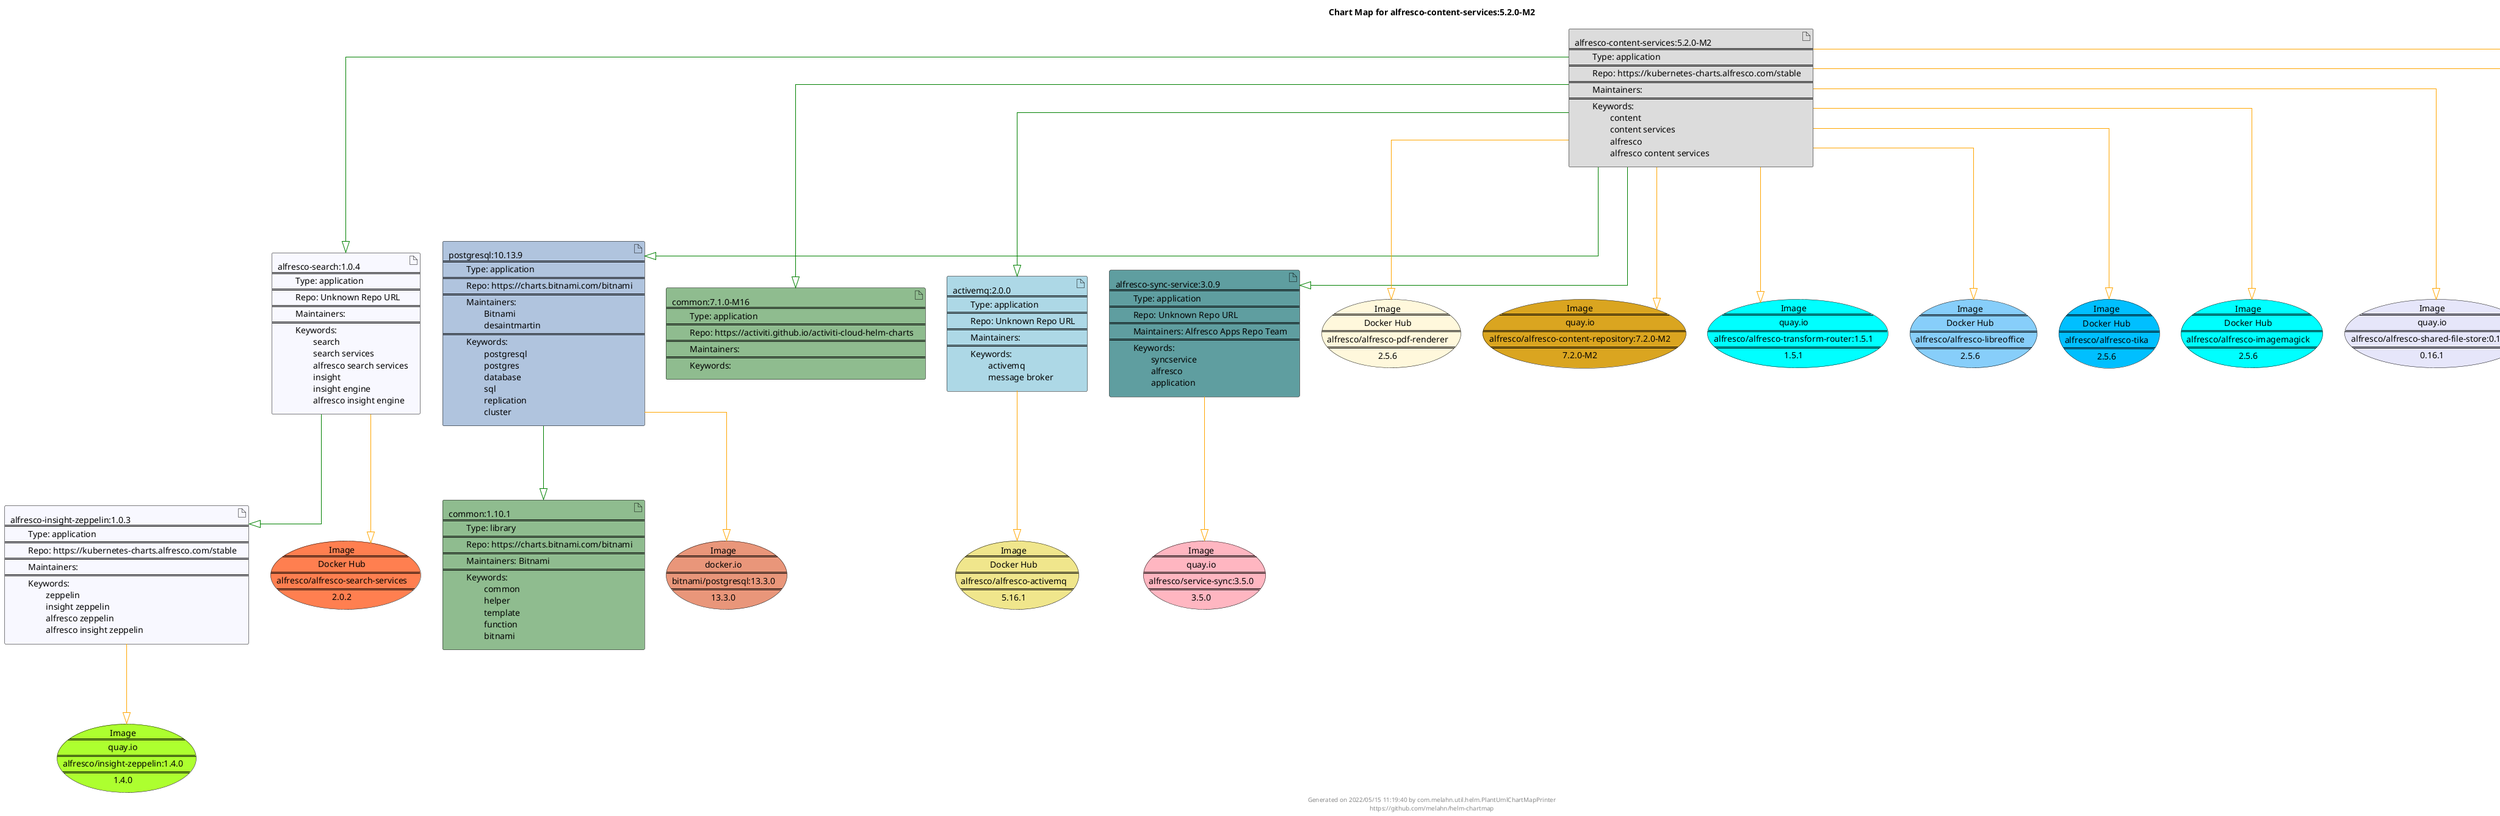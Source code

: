@startuml
skinparam linetype ortho
skinparam backgroundColor white
skinparam usecaseBorderColor black
skinparam usecaseArrowColor LightSlateGray
skinparam artifactBorderColor black
skinparam artifactArrowColor LightSlateGray

title Chart Map for alfresco-content-services:5.2.0-M2

'There are 8 referenced Helm Charts
artifact "alfresco-content-services:5.2.0-M2\n====\n\tType: application\n====\n\tRepo: https://kubernetes-charts.alfresco.com/stable\n====\n\tMaintainers: \n====\n\tKeywords: \n\t\tcontent\n\t\tcontent services\n\t\talfresco\n\t\talfresco content services" as alfresco_content_services_5_2_0_M2 #Gainsboro
artifact "alfresco-insight-zeppelin:1.0.3\n====\n\tType: application\n====\n\tRepo: https://kubernetes-charts.alfresco.com/stable\n====\n\tMaintainers: \n====\n\tKeywords: \n\t\tzeppelin\n\t\tinsight zeppelin\n\t\talfresco zeppelin\n\t\talfresco insight zeppelin" as alfresco_insight_zeppelin_1_0_3 #GhostWhite
artifact "alfresco-search:1.0.4\n====\n\tType: application\n====\n\tRepo: Unknown Repo URL\n====\n\tMaintainers: \n====\n\tKeywords: \n\t\tsearch\n\t\tsearch services\n\t\talfresco search services\n\t\tinsight\n\t\tinsight engine\n\t\talfresco insight engine" as alfresco_search_1_0_4 #GhostWhite
artifact "postgresql:10.13.9\n====\n\tType: application\n====\n\tRepo: https://charts.bitnami.com/bitnami\n====\n\tMaintainers: \n\t\tBitnami\n\t\tdesaintmartin\n====\n\tKeywords: \n\t\tpostgresql\n\t\tpostgres\n\t\tdatabase\n\t\tsql\n\t\treplication\n\t\tcluster" as postgresql_10_13_9 #LightSteelBlue
artifact "common:7.1.0-M16\n====\n\tType: application\n====\n\tRepo: https://activiti.github.io/activiti-cloud-helm-charts\n====\n\tMaintainers: \n====\n\tKeywords: " as common_7_1_0_M16 #DarkSeaGreen
artifact "common:1.10.1\n====\n\tType: library\n====\n\tRepo: https://charts.bitnami.com/bitnami\n====\n\tMaintainers: Bitnami\n====\n\tKeywords: \n\t\tcommon\n\t\thelper\n\t\ttemplate\n\t\tfunction\n\t\tbitnami" as common_1_10_1 #DarkSeaGreen
artifact "activemq:2.0.0\n====\n\tType: application\n====\n\tRepo: Unknown Repo URL\n====\n\tMaintainers: \n====\n\tKeywords: \n\t\tactivemq\n\t\tmessage broker" as activemq_2_0_0 #LightBlue
artifact "alfresco-sync-service:3.0.9\n====\n\tType: application\n====\n\tRepo: Unknown Repo URL\n====\n\tMaintainers: Alfresco Apps Repo Team\n====\n\tKeywords: \n\t\tsyncservice\n\t\talfresco\n\t\tapplication" as alfresco_sync_service_3_0_9 #CadetBlue

'There are 14 referenced Docker Images
usecase "Image\n====\nDocker Hub\n====\nalfresco/alfresco-pdf-renderer\n====\n2.5.6" as alfresco_alfresco_pdf_renderer_2_5_6 #Cornsilk
usecase "Image\n====\nquay.io\n====\nalfresco/alfresco-content-repository:7.2.0-M2\n====\n7.2.0-M2" as quay_io_alfresco_alfresco_content_repository_7_2_0_M2 #GoldenRod
usecase "Image\n====\nDocker Hub\n====\nalfresco/alfresco-search-services\n====\n2.0.2" as alfresco_alfresco_search_services_2_0_2 #Coral
usecase "Image\n====\nquay.io\n====\nalfresco/alfresco-transform-router:1.5.1\n====\n1.5.1" as quay_io_alfresco_alfresco_transform_router_1_5_1 #Aqua
usecase "Image\n====\nDocker Hub\n====\nalfresco/alfresco-libreoffice\n====\n2.5.6" as alfresco_alfresco_libreoffice_2_5_6 #LightSkyBlue
usecase "Image\n====\nDocker Hub\n====\nalfresco/alfresco-tika\n====\n2.5.6" as alfresco_alfresco_tika_2_5_6 #DeepSkyBlue
usecase "Image\n====\ndocker.io\n====\nbitnami/postgresql:13.3.0\n====\n13.3.0" as docker_io_bitnami_postgresql_13_3_0 #DarkSalmon
usecase "Image\n====\nDocker Hub\n====\nalfresco/alfresco-imagemagick\n====\n2.5.6" as alfresco_alfresco_imagemagick_2_5_6 #Aqua
usecase "Image\n====\nquay.io\n====\nalfresco/alfresco-shared-file-store:0.16.1\n====\n0.16.1" as quay_io_alfresco_alfresco_shared_file_store_0_16_1 #Lavender
usecase "Image\n====\nquay.io\n====\nalfresco/insight-zeppelin:1.4.0\n====\n1.4.0" as quay_io_alfresco_insight_zeppelin_1_4_0 #GreenYellow
usecase "Image\n====\nDocker Hub\n====\nalfresco/alfresco-transform-misc\n====\n2.5.6" as alfresco_alfresco_transform_misc_2_5_6 #LightSkyBlue
usecase "Image\n====\nquay.io\n====\nalfresco/service-sync:3.5.0\n====\n3.5.0" as quay_io_alfresco_service_sync_3_5_0 #LightPink
usecase "Image\n====\nDocker Hub\n====\nalfresco/alfresco-activemq\n====\n5.16.1" as alfresco_alfresco_activemq_5_16_1 #Khaki
usecase "Image\n====\nquay.io\n====\nalfresco/alfresco-share:7.2.0-M2\n====\n7.2.0-M2" as quay_io_alfresco_alfresco_share_7_2_0_M2 #LemonChiffon

'Chart Dependencies
alfresco_content_services_5_2_0_M2--[#green]-|>alfresco_search_1_0_4
alfresco_search_1_0_4--[#green]-|>alfresco_insight_zeppelin_1_0_3
alfresco_content_services_5_2_0_M2--[#green]-|>postgresql_10_13_9
postgresql_10_13_9--[#green]-|>common_1_10_1
alfresco_content_services_5_2_0_M2--[#green]-|>activemq_2_0_0
alfresco_content_services_5_2_0_M2--[#green]-|>alfresco_sync_service_3_0_9
alfresco_content_services_5_2_0_M2--[#green]-|>common_7_1_0_M16
alfresco_content_services_5_2_0_M2--[#orange]-|>quay_io_alfresco_alfresco_content_repository_7_2_0_M2
alfresco_content_services_5_2_0_M2--[#orange]-|>alfresco_alfresco_imagemagick_2_5_6
alfresco_content_services_5_2_0_M2--[#orange]-|>alfresco_alfresco_tika_2_5_6
alfresco_content_services_5_2_0_M2--[#orange]-|>alfresco_alfresco_libreoffice_2_5_6
alfresco_content_services_5_2_0_M2--[#orange]-|>quay_io_alfresco_alfresco_shared_file_store_0_16_1
alfresco_content_services_5_2_0_M2--[#orange]-|>alfresco_alfresco_pdf_renderer_2_5_6
alfresco_content_services_5_2_0_M2--[#orange]-|>alfresco_alfresco_transform_misc_2_5_6
alfresco_content_services_5_2_0_M2--[#orange]-|>quay_io_alfresco_alfresco_transform_router_1_5_1
alfresco_content_services_5_2_0_M2--[#orange]-|>quay_io_alfresco_alfresco_share_7_2_0_M2
alfresco_insight_zeppelin_1_0_3--[#orange]-|>quay_io_alfresco_insight_zeppelin_1_4_0
alfresco_search_1_0_4--[#orange]-|>alfresco_alfresco_search_services_2_0_2
postgresql_10_13_9--[#orange]-|>docker_io_bitnami_postgresql_13_3_0
activemq_2_0_0--[#orange]-|>alfresco_alfresco_activemq_5_16_1
alfresco_sync_service_3_0_9--[#orange]-|>quay_io_alfresco_service_sync_3_5_0

center footer Generated on 2022/05/15 11:19:40 by com.melahn.util.helm.PlantUmlChartMapPrinter\nhttps://github.com/melahn/helm-chartmap
@enduml
